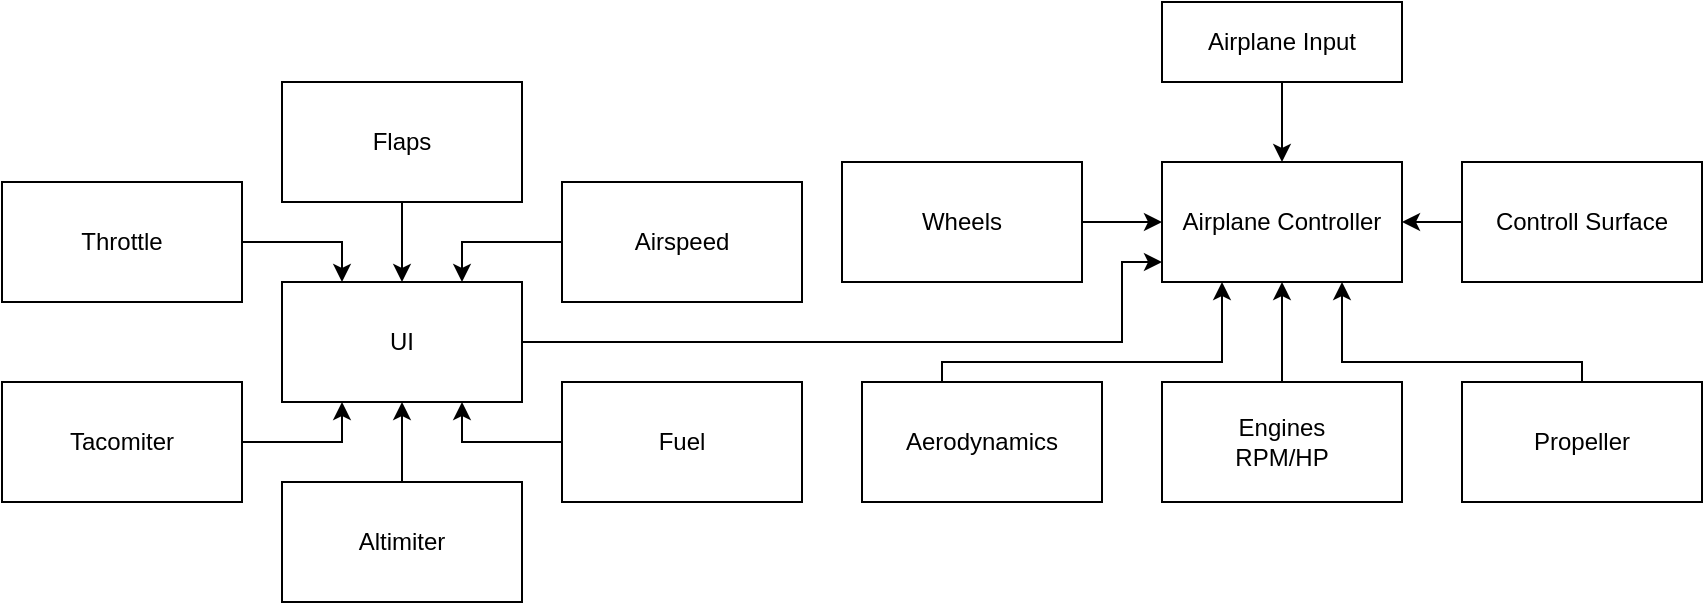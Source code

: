 <mxfile version="14.8.6" type="github">
  <diagram id="BJypfzqBffK5gYWCxtIx" name="Page-1">
    <mxGraphModel dx="1892" dy="1278" grid="1" gridSize="10" guides="1" tooltips="1" connect="1" arrows="1" fold="1" page="1" pageScale="1" pageWidth="1169" pageHeight="827" math="0" shadow="0">
      <root>
        <mxCell id="0" />
        <mxCell id="1" parent="0" />
        <mxCell id="idKzwCrwrPOzfP5Qpobo-1" value="Airplane Controller" style="rounded=0;whiteSpace=wrap;html=1;" vertex="1" parent="1">
          <mxGeometry x="740" y="344" width="120" height="60" as="geometry" />
        </mxCell>
        <mxCell id="idKzwCrwrPOzfP5Qpobo-2" value="Airplane Controller" style="rounded=0;whiteSpace=wrap;html=1;" vertex="1" parent="1">
          <mxGeometry x="740" y="344" width="120" height="60" as="geometry" />
        </mxCell>
        <mxCell id="idKzwCrwrPOzfP5Qpobo-7" style="edgeStyle=orthogonalEdgeStyle;rounded=0;orthogonalLoop=1;jettySize=auto;html=1;entryX=0.5;entryY=0;entryDx=0;entryDy=0;" edge="1" parent="1" source="idKzwCrwrPOzfP5Qpobo-6" target="idKzwCrwrPOzfP5Qpobo-2">
          <mxGeometry relative="1" as="geometry" />
        </mxCell>
        <mxCell id="idKzwCrwrPOzfP5Qpobo-6" value="Airplane Input&lt;br&gt;" style="rounded=0;whiteSpace=wrap;html=1;" vertex="1" parent="1">
          <mxGeometry x="740" y="264" width="120" height="40" as="geometry" />
        </mxCell>
        <mxCell id="idKzwCrwrPOzfP5Qpobo-18" style="edgeStyle=orthogonalEdgeStyle;rounded=0;orthogonalLoop=1;jettySize=auto;html=1;entryX=0.25;entryY=1;entryDx=0;entryDy=0;" edge="1" parent="1" source="idKzwCrwrPOzfP5Qpobo-8" target="idKzwCrwrPOzfP5Qpobo-2">
          <mxGeometry relative="1" as="geometry">
            <Array as="points">
              <mxPoint x="630" y="444" />
              <mxPoint x="770" y="444" />
            </Array>
          </mxGeometry>
        </mxCell>
        <mxCell id="idKzwCrwrPOzfP5Qpobo-8" value="Aerodynamics" style="rounded=0;whiteSpace=wrap;html=1;" vertex="1" parent="1">
          <mxGeometry x="590" y="454" width="120" height="60" as="geometry" />
        </mxCell>
        <mxCell id="idKzwCrwrPOzfP5Qpobo-15" style="edgeStyle=orthogonalEdgeStyle;rounded=0;orthogonalLoop=1;jettySize=auto;html=1;" edge="1" parent="1" source="idKzwCrwrPOzfP5Qpobo-9">
          <mxGeometry relative="1" as="geometry">
            <mxPoint x="800" y="404" as="targetPoint" />
          </mxGeometry>
        </mxCell>
        <mxCell id="idKzwCrwrPOzfP5Qpobo-9" value="Engines&lt;br&gt;RPM/HP" style="rounded=0;whiteSpace=wrap;html=1;" vertex="1" parent="1">
          <mxGeometry x="740" y="454" width="120" height="60" as="geometry" />
        </mxCell>
        <mxCell id="idKzwCrwrPOzfP5Qpobo-14" style="edgeStyle=orthogonalEdgeStyle;rounded=0;orthogonalLoop=1;jettySize=auto;html=1;exitX=0.5;exitY=0;exitDx=0;exitDy=0;entryX=0.75;entryY=1;entryDx=0;entryDy=0;" edge="1" parent="1" source="idKzwCrwrPOzfP5Qpobo-12" target="idKzwCrwrPOzfP5Qpobo-2">
          <mxGeometry relative="1" as="geometry">
            <Array as="points">
              <mxPoint x="950" y="444" />
              <mxPoint x="830" y="444" />
            </Array>
          </mxGeometry>
        </mxCell>
        <mxCell id="idKzwCrwrPOzfP5Qpobo-12" value="Propeller&lt;br&gt;" style="rounded=0;whiteSpace=wrap;html=1;" vertex="1" parent="1">
          <mxGeometry x="890" y="454" width="120" height="60" as="geometry" />
        </mxCell>
        <mxCell id="idKzwCrwrPOzfP5Qpobo-19" style="edgeStyle=orthogonalEdgeStyle;rounded=0;orthogonalLoop=1;jettySize=auto;html=1;entryX=1;entryY=0.5;entryDx=0;entryDy=0;" edge="1" parent="1" source="idKzwCrwrPOzfP5Qpobo-13" target="idKzwCrwrPOzfP5Qpobo-2">
          <mxGeometry relative="1" as="geometry" />
        </mxCell>
        <mxCell id="idKzwCrwrPOzfP5Qpobo-13" value="Controll Surface&lt;br&gt;" style="rounded=0;whiteSpace=wrap;html=1;" vertex="1" parent="1">
          <mxGeometry x="890" y="344" width="120" height="60" as="geometry" />
        </mxCell>
        <mxCell id="idKzwCrwrPOzfP5Qpobo-21" style="edgeStyle=orthogonalEdgeStyle;rounded=0;orthogonalLoop=1;jettySize=auto;html=1;" edge="1" parent="1" source="idKzwCrwrPOzfP5Qpobo-20" target="idKzwCrwrPOzfP5Qpobo-2">
          <mxGeometry relative="1" as="geometry" />
        </mxCell>
        <mxCell id="idKzwCrwrPOzfP5Qpobo-20" value="Wheels&lt;br&gt;" style="rounded=0;whiteSpace=wrap;html=1;" vertex="1" parent="1">
          <mxGeometry x="580" y="344" width="120" height="60" as="geometry" />
        </mxCell>
        <mxCell id="idKzwCrwrPOzfP5Qpobo-37" style="edgeStyle=orthogonalEdgeStyle;rounded=0;orthogonalLoop=1;jettySize=auto;html=1;exitX=1;exitY=0.5;exitDx=0;exitDy=0;" edge="1" parent="1" source="idKzwCrwrPOzfP5Qpobo-22">
          <mxGeometry relative="1" as="geometry">
            <mxPoint x="740" y="394" as="targetPoint" />
            <Array as="points">
              <mxPoint x="720" y="434" />
            </Array>
          </mxGeometry>
        </mxCell>
        <mxCell id="idKzwCrwrPOzfP5Qpobo-22" value="UI&lt;br&gt;" style="rounded=0;whiteSpace=wrap;html=1;" vertex="1" parent="1">
          <mxGeometry x="300" y="404" width="120" height="60" as="geometry" />
        </mxCell>
        <mxCell id="idKzwCrwrPOzfP5Qpobo-30" style="edgeStyle=orthogonalEdgeStyle;rounded=0;orthogonalLoop=1;jettySize=auto;html=1;entryX=0.5;entryY=1;entryDx=0;entryDy=0;" edge="1" parent="1" source="idKzwCrwrPOzfP5Qpobo-23" target="idKzwCrwrPOzfP5Qpobo-22">
          <mxGeometry relative="1" as="geometry" />
        </mxCell>
        <mxCell id="idKzwCrwrPOzfP5Qpobo-32" style="edgeStyle=orthogonalEdgeStyle;rounded=0;orthogonalLoop=1;jettySize=auto;html=1;entryX=0.75;entryY=1;entryDx=0;entryDy=0;" edge="1" parent="1" source="idKzwCrwrPOzfP5Qpobo-24" target="idKzwCrwrPOzfP5Qpobo-22">
          <mxGeometry relative="1" as="geometry" />
        </mxCell>
        <mxCell id="idKzwCrwrPOzfP5Qpobo-24" value="Fuel" style="rounded=0;whiteSpace=wrap;html=1;" vertex="1" parent="1">
          <mxGeometry x="440" y="454" width="120" height="60" as="geometry" />
        </mxCell>
        <mxCell id="idKzwCrwrPOzfP5Qpobo-31" style="edgeStyle=orthogonalEdgeStyle;rounded=0;orthogonalLoop=1;jettySize=auto;html=1;entryX=0.25;entryY=1;entryDx=0;entryDy=0;" edge="1" parent="1" source="idKzwCrwrPOzfP5Qpobo-25" target="idKzwCrwrPOzfP5Qpobo-22">
          <mxGeometry relative="1" as="geometry" />
        </mxCell>
        <mxCell id="idKzwCrwrPOzfP5Qpobo-25" value="Tacomiter" style="rounded=0;whiteSpace=wrap;html=1;" vertex="1" parent="1">
          <mxGeometry x="160" y="454" width="120" height="60" as="geometry" />
        </mxCell>
        <mxCell id="idKzwCrwrPOzfP5Qpobo-35" style="edgeStyle=orthogonalEdgeStyle;rounded=0;orthogonalLoop=1;jettySize=auto;html=1;" edge="1" parent="1" source="idKzwCrwrPOzfP5Qpobo-26" target="idKzwCrwrPOzfP5Qpobo-22">
          <mxGeometry relative="1" as="geometry" />
        </mxCell>
        <mxCell id="idKzwCrwrPOzfP5Qpobo-26" value="Flaps" style="rounded=0;whiteSpace=wrap;html=1;" vertex="1" parent="1">
          <mxGeometry x="300" y="304" width="120" height="60" as="geometry" />
        </mxCell>
        <mxCell id="idKzwCrwrPOzfP5Qpobo-36" style="edgeStyle=orthogonalEdgeStyle;rounded=0;orthogonalLoop=1;jettySize=auto;html=1;entryX=0.75;entryY=0;entryDx=0;entryDy=0;" edge="1" parent="1" source="idKzwCrwrPOzfP5Qpobo-27" target="idKzwCrwrPOzfP5Qpobo-22">
          <mxGeometry relative="1" as="geometry" />
        </mxCell>
        <mxCell id="idKzwCrwrPOzfP5Qpobo-27" value="Airspeed" style="rounded=0;whiteSpace=wrap;html=1;" vertex="1" parent="1">
          <mxGeometry x="440" y="354" width="120" height="60" as="geometry" />
        </mxCell>
        <mxCell id="idKzwCrwrPOzfP5Qpobo-34" style="edgeStyle=orthogonalEdgeStyle;rounded=0;orthogonalLoop=1;jettySize=auto;html=1;entryX=0.25;entryY=0;entryDx=0;entryDy=0;" edge="1" parent="1" source="idKzwCrwrPOzfP5Qpobo-28" target="idKzwCrwrPOzfP5Qpobo-22">
          <mxGeometry relative="1" as="geometry" />
        </mxCell>
        <mxCell id="idKzwCrwrPOzfP5Qpobo-28" value="Throttle" style="rounded=0;whiteSpace=wrap;html=1;" vertex="1" parent="1">
          <mxGeometry x="160" y="354" width="120" height="60" as="geometry" />
        </mxCell>
        <mxCell id="idKzwCrwrPOzfP5Qpobo-23" value="Altimiter" style="rounded=0;whiteSpace=wrap;html=1;" vertex="1" parent="1">
          <mxGeometry x="300" y="504" width="120" height="60" as="geometry" />
        </mxCell>
      </root>
    </mxGraphModel>
  </diagram>
</mxfile>
